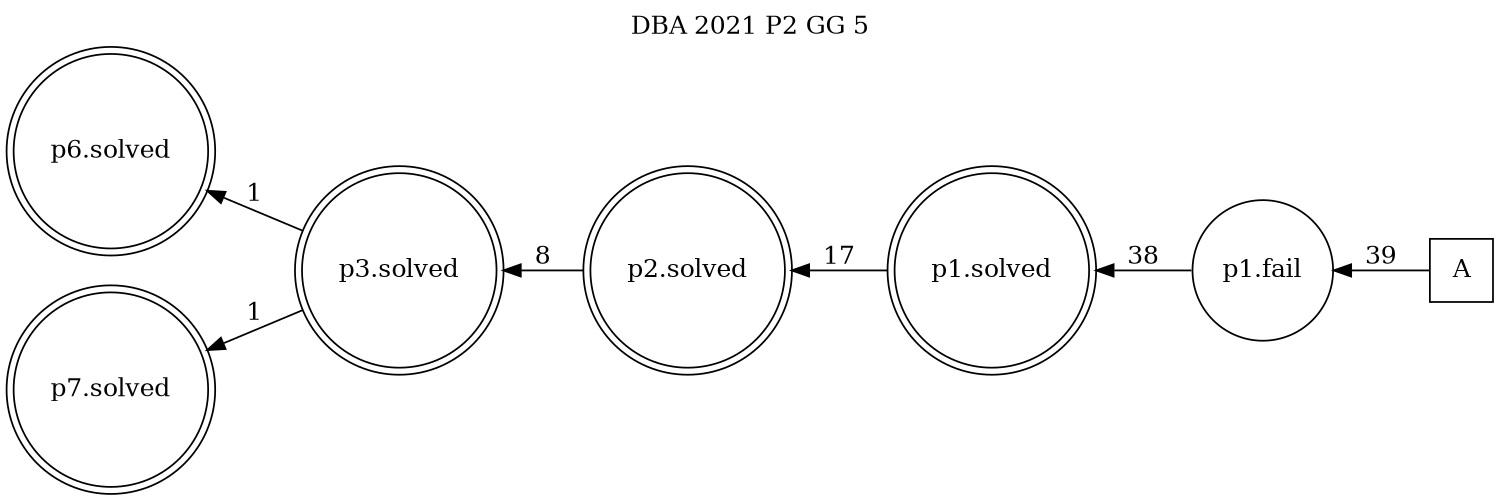 digraph DBA_2021_P2_GG_5 {
labelloc="tl"
label= " DBA 2021 P2 GG 5 "
rankdir="RL";
graph [ size=" 10 , 10 !"]

"A" [shape="square" label="A"]
"p1.fail" [shape="circle" label="p1.fail"]
"p1.solved" [shape="doublecircle" label="p1.solved"]
"p2.solved" [shape="doublecircle" label="p2.solved"]
"p3.solved" [shape="doublecircle" label="p3.solved"]
"p6.solved" [shape="doublecircle" label="p6.solved"]
"p7.solved" [shape="doublecircle" label="p7.solved"]
"A" -> "p1.fail" [ label=39]
"p1.fail" -> "p1.solved" [ label=38]
"p1.solved" -> "p2.solved" [ label=17]
"p2.solved" -> "p3.solved" [ label=8]
"p3.solved" -> "p6.solved" [ label=1]
"p3.solved" -> "p7.solved" [ label=1]
}
